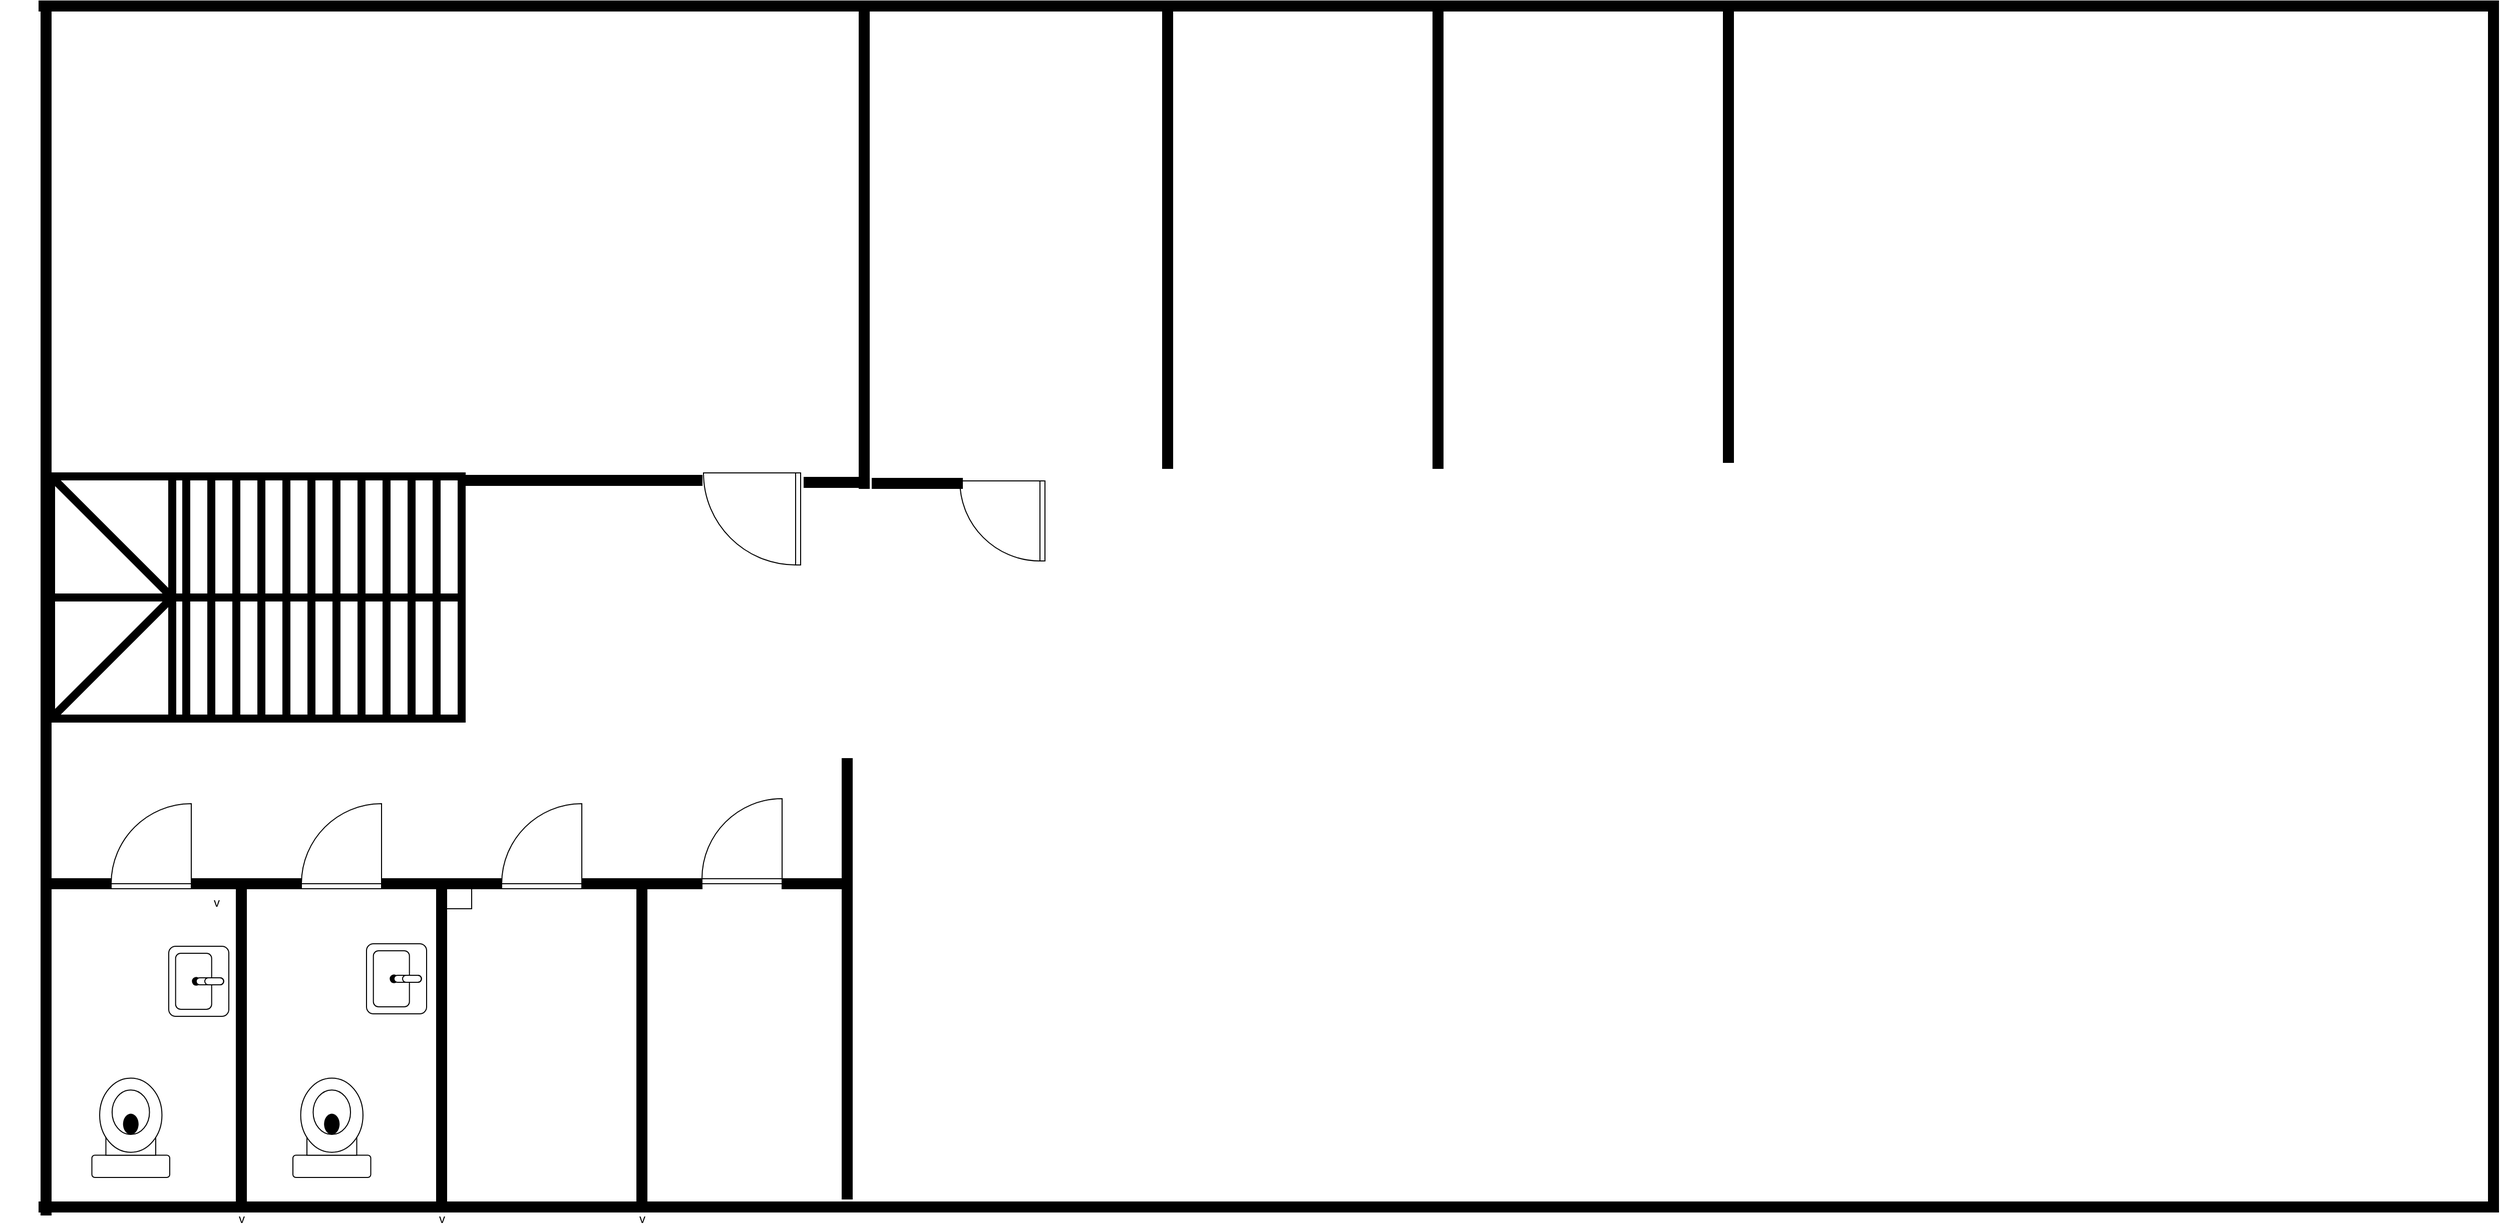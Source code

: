<mxfile version="24.0.5" type="github">
  <diagram name="Page-1" id="38b20595-45e3-9b7f-d5ca-b57f44c5b66d">
    <mxGraphModel dx="2607" dy="1349" grid="1" gridSize="10" guides="1" tooltips="1" connect="1" arrows="1" fold="1" page="1" pageScale="1" pageWidth="1169" pageHeight="827" background="none" math="0" shadow="0">
      <root>
        <mxCell id="0" />
        <mxCell id="1" parent="0" />
        <mxCell id="48ef80bc37b76060-128" value="" style="verticalLabelPosition=bottom;html=1;verticalAlign=top;align=center;strokeWidth=1;shape=mxgraph.floorplan.wallU;fillColor=#000000;rounded=0;shadow=0;comic=0;fontFamily=Verdana;fontSize=12;rotation=90;" parent="1" vertex="1">
          <mxGeometry x="1021" y="-380" width="1210" height="2456" as="geometry" />
        </mxCell>
        <mxCell id="48ef80bc37b76060-156" value="" style="verticalLabelPosition=bottom;html=1;verticalAlign=top;align=center;strokeWidth=1;shape=mxgraph.floorplan.wall;fillColor=#000000;direction=south;rounded=0;shadow=0;comic=0;fontFamily=Verdana;fontSize=12;" parent="1" vertex="1">
          <mxGeometry x="400" y="253" width="10" height="1203" as="geometry" />
        </mxCell>
        <mxCell id="48ef80bc37b76060-238" value="" style="verticalLabelPosition=bottom;html=1;verticalAlign=top;align=center;strokeWidth=1;shape=mxgraph.floorplan.wall;fillColor=#000000;rounded=0;shadow=0;comic=0;fontFamily=Verdana;fontSize=12;" parent="1" vertex="1">
          <mxGeometry x="1230" y="720" width="90" height="10" as="geometry" />
        </mxCell>
        <mxCell id="48ef80bc37b76060-255" value="" style="verticalLabelPosition=bottom;html=1;verticalAlign=top;align=center;strokeWidth=1;shape=mxgraph.floorplan.doorLeft;rounded=0;shadow=0;comic=0;fontFamily=Verdana;fontSize=12;rotation=90;flipV=1;flipH=1;direction=west;" parent="1" vertex="1">
          <mxGeometry x="1320" y="720" width="80" height="85" as="geometry" />
        </mxCell>
        <mxCell id="48ef80bc37b76060-318" value="" style="verticalLabelPosition=bottom;html=1;verticalAlign=top;align=center;strokeWidth=1;shape=mxgraph.floorplan.wall;fillColor=#000000;direction=south;rounded=0;shadow=0;comic=0;fontFamily=Verdana;fontSize=12;" parent="1" vertex="1">
          <mxGeometry x="1520" y="253" width="10" height="457" as="geometry" />
        </mxCell>
        <mxCell id="48ef80bc37b76060-327" value="" style="verticalLabelPosition=bottom;html=1;verticalAlign=top;align=center;strokeWidth=1;shape=mxgraph.floorplan.wall;fillColor=#000000;direction=south;rounded=0;shadow=0;comic=0;fontFamily=Verdana;fontSize=12;" parent="1" vertex="1">
          <mxGeometry x="1217" y="247" width="10" height="483" as="geometry" />
        </mxCell>
        <mxCell id="NKCFmdgks-fXZjioM6Jo-4" value="" style="verticalLabelPosition=bottom;html=1;verticalAlign=top;align=center;strokeWidth=1;shape=mxgraph.floorplan.toilet;rounded=0;shadow=0;comic=0;fontFamily=Verdana;fontSize=12;rotation=-90;direction=north;" vertex="1" parent="1">
          <mxGeometry x="440" y="1330" width="99.25" height="77.75" as="geometry" />
        </mxCell>
        <mxCell id="NKCFmdgks-fXZjioM6Jo-5" value="" style="verticalLabelPosition=bottom;html=1;verticalAlign=top;align=center;strokeWidth=1;shape=mxgraph.floorplan.wall;fillColor=#000000;rounded=0;shadow=0;comic=0;fontFamily=Verdana;fontSize=12;" vertex="1" parent="1">
          <mxGeometry x="820" y="717" width="240" height="10" as="geometry" />
        </mxCell>
        <mxCell id="NKCFmdgks-fXZjioM6Jo-7" value="" style="verticalLabelPosition=bottom;html=1;verticalAlign=top;align=center;strokeWidth=1;shape=mxgraph.floorplan.doorLeft;rounded=0;shadow=0;comic=0;fillColor=#FFFFFF;fontFamily=Verdana;fontSize=12;rotation=90;" vertex="1" parent="1">
          <mxGeometry x="1070" y="718" width="92" height="85" as="geometry" />
        </mxCell>
        <mxCell id="NKCFmdgks-fXZjioM6Jo-11" value="" style="verticalLabelPosition=bottom;html=1;verticalAlign=top;align=center;strokeWidth=1;shape=mxgraph.floorplan.sink_2;rounded=0;shadow=0;comic=0;fontFamily=Verdana;fontSize=12;rotation=90;" vertex="1" parent="1">
          <mxGeometry x="522.5" y="1192.5" width="70" height="60" as="geometry" />
        </mxCell>
        <mxCell id="NKCFmdgks-fXZjioM6Jo-16" value="" style="verticalLabelPosition=bottom;html=1;verticalAlign=top;align=center;strokeWidth=1;shape=mxgraph.floorplan.wall;fillColor=#000000;direction=west;rounded=0;shadow=0;comic=0;fontFamily=Verdana;fontSize=12;" vertex="1" parent="1">
          <mxGeometry x="1162" y="719" width="58" height="10" as="geometry" />
        </mxCell>
        <mxCell id="NKCFmdgks-fXZjioM6Jo-31" value="" style="verticalLabelPosition=bottom;html=1;verticalAlign=top;align=center;shape=mxgraph.floorplan.stairsRest;direction=west;strokeWidth=8;" vertex="1" parent="1">
          <mxGeometry x="410" y="718" width="410" height="242" as="geometry" />
        </mxCell>
        <mxCell id="NKCFmdgks-fXZjioM6Jo-32" value="" style="verticalLabelPosition=bottom;html=1;verticalAlign=top;align=center;shape=mxgraph.floorplan.wall;fillColor=strokeColor;direction=south;" vertex="1" parent="1">
          <mxGeometry x="1200" y="1000" width="10" height="440" as="geometry" />
        </mxCell>
        <mxCell id="NKCFmdgks-fXZjioM6Jo-33" value="v" style="verticalLabelPosition=bottom;html=1;verticalAlign=top;align=center;shape=mxgraph.floorplan.wall;fillColor=strokeColor;direction=south;" vertex="1" parent="1">
          <mxGeometry x="360" y="1120" width="480" height="326" as="geometry" />
        </mxCell>
        <mxCell id="NKCFmdgks-fXZjioM6Jo-35" value="v" style="verticalLabelPosition=bottom;html=1;verticalAlign=top;align=center;shape=mxgraph.floorplan.wall;fillColor=strokeColor;direction=south;" vertex="1" parent="1">
          <mxGeometry x="760" y="1120" width="480" height="326" as="geometry" />
        </mxCell>
        <mxCell id="NKCFmdgks-fXZjioM6Jo-36" value="v" style="verticalLabelPosition=bottom;html=1;verticalAlign=top;align=center;shape=mxgraph.floorplan.wall;fillColor=strokeColor;direction=south;" vertex="1" parent="1">
          <mxGeometry x="560" y="1120" width="480" height="326" as="geometry" />
        </mxCell>
        <mxCell id="NKCFmdgks-fXZjioM6Jo-37" value="" style="verticalLabelPosition=bottom;html=1;verticalAlign=top;align=center;shape=mxgraph.floorplan.doorLeft;aspect=fixed;direction=west;" vertex="1" parent="1">
          <mxGeometry x="1060" y="1040" width="80" height="85" as="geometry" />
        </mxCell>
        <mxCell id="NKCFmdgks-fXZjioM6Jo-39" value="" style="verticalLabelPosition=bottom;html=1;verticalAlign=top;align=center;shape=mxgraph.floorplan.wall;fillColor=strokeColor;" vertex="1" parent="1">
          <mxGeometry x="1140" y="1120" width="60" height="10" as="geometry" />
        </mxCell>
        <mxCell id="NKCFmdgks-fXZjioM6Jo-41" value="" style="verticalLabelPosition=bottom;html=1;verticalAlign=top;align=center;shape=mxgraph.floorplan.wall;fillColor=strokeColor;" vertex="1" parent="1">
          <mxGeometry x="1000" y="1120" width="60" height="10" as="geometry" />
        </mxCell>
        <mxCell id="NKCFmdgks-fXZjioM6Jo-46" style="edgeStyle=orthogonalEdgeStyle;rounded=0;orthogonalLoop=1;jettySize=auto;html=1;" edge="1" parent="1" source="NKCFmdgks-fXZjioM6Jo-42" target="NKCFmdgks-fXZjioM6Jo-36">
          <mxGeometry relative="1" as="geometry" />
        </mxCell>
        <mxCell id="NKCFmdgks-fXZjioM6Jo-42" value="" style="verticalLabelPosition=bottom;html=1;verticalAlign=top;align=center;shape=mxgraph.floorplan.wall;fillColor=strokeColor;" vertex="1" parent="1">
          <mxGeometry x="800" y="1120" width="60" height="10" as="geometry" />
        </mxCell>
        <mxCell id="NKCFmdgks-fXZjioM6Jo-43" value="" style="verticalLabelPosition=bottom;html=1;verticalAlign=top;align=center;shape=mxgraph.floorplan.wall;fillColor=strokeColor;" vertex="1" parent="1">
          <mxGeometry x="940" y="1120" width="60" height="10" as="geometry" />
        </mxCell>
        <mxCell id="NKCFmdgks-fXZjioM6Jo-44" value="" style="verticalLabelPosition=bottom;html=1;verticalAlign=top;align=center;shape=mxgraph.floorplan.doorLeft;aspect=fixed;direction=west;" vertex="1" parent="1">
          <mxGeometry x="660" y="1045" width="80" height="85" as="geometry" />
        </mxCell>
        <mxCell id="NKCFmdgks-fXZjioM6Jo-45" value="" style="verticalLabelPosition=bottom;html=1;verticalAlign=top;align=center;shape=mxgraph.floorplan.wall;fillColor=strokeColor;" vertex="1" parent="1">
          <mxGeometry x="600" y="1120" width="60" height="10" as="geometry" />
        </mxCell>
        <mxCell id="NKCFmdgks-fXZjioM6Jo-47" value="v" style="verticalLabelPosition=bottom;html=1;verticalAlign=top;align=center;shape=mxgraph.floorplan.wall;fillColor=strokeColor;" vertex="1" parent="1">
          <mxGeometry x="550" y="1120" width="50" height="10" as="geometry" />
        </mxCell>
        <mxCell id="NKCFmdgks-fXZjioM6Jo-48" value="" style="verticalLabelPosition=bottom;html=1;verticalAlign=top;align=center;shape=mxgraph.floorplan.doorLeft;aspect=fixed;direction=west;" vertex="1" parent="1">
          <mxGeometry x="860" y="1045" width="80" height="85" as="geometry" />
        </mxCell>
        <mxCell id="NKCFmdgks-fXZjioM6Jo-49" value="" style="verticalLabelPosition=bottom;html=1;verticalAlign=top;align=center;shape=mxgraph.floorplan.wall;fillColor=strokeColor;" vertex="1" parent="1">
          <mxGeometry x="410" y="1120" width="60" height="10" as="geometry" />
        </mxCell>
        <mxCell id="NKCFmdgks-fXZjioM6Jo-50" value="" style="verticalLabelPosition=bottom;html=1;verticalAlign=top;align=center;shape=mxgraph.floorplan.doorLeft;aspect=fixed;direction=west;" vertex="1" parent="1">
          <mxGeometry x="470" y="1045" width="80" height="85" as="geometry" />
        </mxCell>
        <mxCell id="NKCFmdgks-fXZjioM6Jo-51" value="" style="verticalLabelPosition=bottom;html=1;verticalAlign=top;align=center;shape=mxgraph.floorplan.wall;fillColor=strokeColor;" vertex="1" parent="1">
          <mxGeometry x="740" y="1120" width="60" height="10" as="geometry" />
        </mxCell>
        <mxCell id="NKCFmdgks-fXZjioM6Jo-52" value="" style="verticalLabelPosition=bottom;html=1;verticalAlign=top;align=center;strokeWidth=1;shape=mxgraph.floorplan.toilet;rounded=0;shadow=0;comic=0;fontFamily=Verdana;fontSize=12;rotation=-90;direction=north;" vertex="1" parent="1">
          <mxGeometry x="640.75" y="1330" width="99.25" height="77.75" as="geometry" />
        </mxCell>
        <mxCell id="NKCFmdgks-fXZjioM6Jo-53" value="" style="verticalLabelPosition=bottom;html=1;verticalAlign=top;align=center;strokeWidth=1;shape=mxgraph.floorplan.sink_2;rounded=0;shadow=0;comic=0;fontFamily=Verdana;fontSize=12;rotation=90;" vertex="1" parent="1">
          <mxGeometry x="720" y="1190" width="70" height="60" as="geometry" />
        </mxCell>
        <mxCell id="NKCFmdgks-fXZjioM6Jo-54" value="" style="verticalLabelPosition=bottom;html=1;verticalAlign=top;align=center;strokeWidth=1;shape=mxgraph.floorplan.wall;fillColor=#000000;direction=south;rounded=0;shadow=0;comic=0;fontFamily=Verdana;fontSize=12;" vertex="1" parent="1">
          <mxGeometry x="1790" y="253" width="10" height="457" as="geometry" />
        </mxCell>
        <mxCell id="NKCFmdgks-fXZjioM6Jo-55" value="" style="verticalLabelPosition=bottom;html=1;verticalAlign=top;align=center;strokeWidth=1;shape=mxgraph.floorplan.wall;fillColor=#000000;direction=south;rounded=0;shadow=0;comic=0;fontFamily=Verdana;fontSize=12;" vertex="1" parent="1">
          <mxGeometry x="2080" y="247" width="10" height="457" as="geometry" />
        </mxCell>
      </root>
    </mxGraphModel>
  </diagram>
</mxfile>
